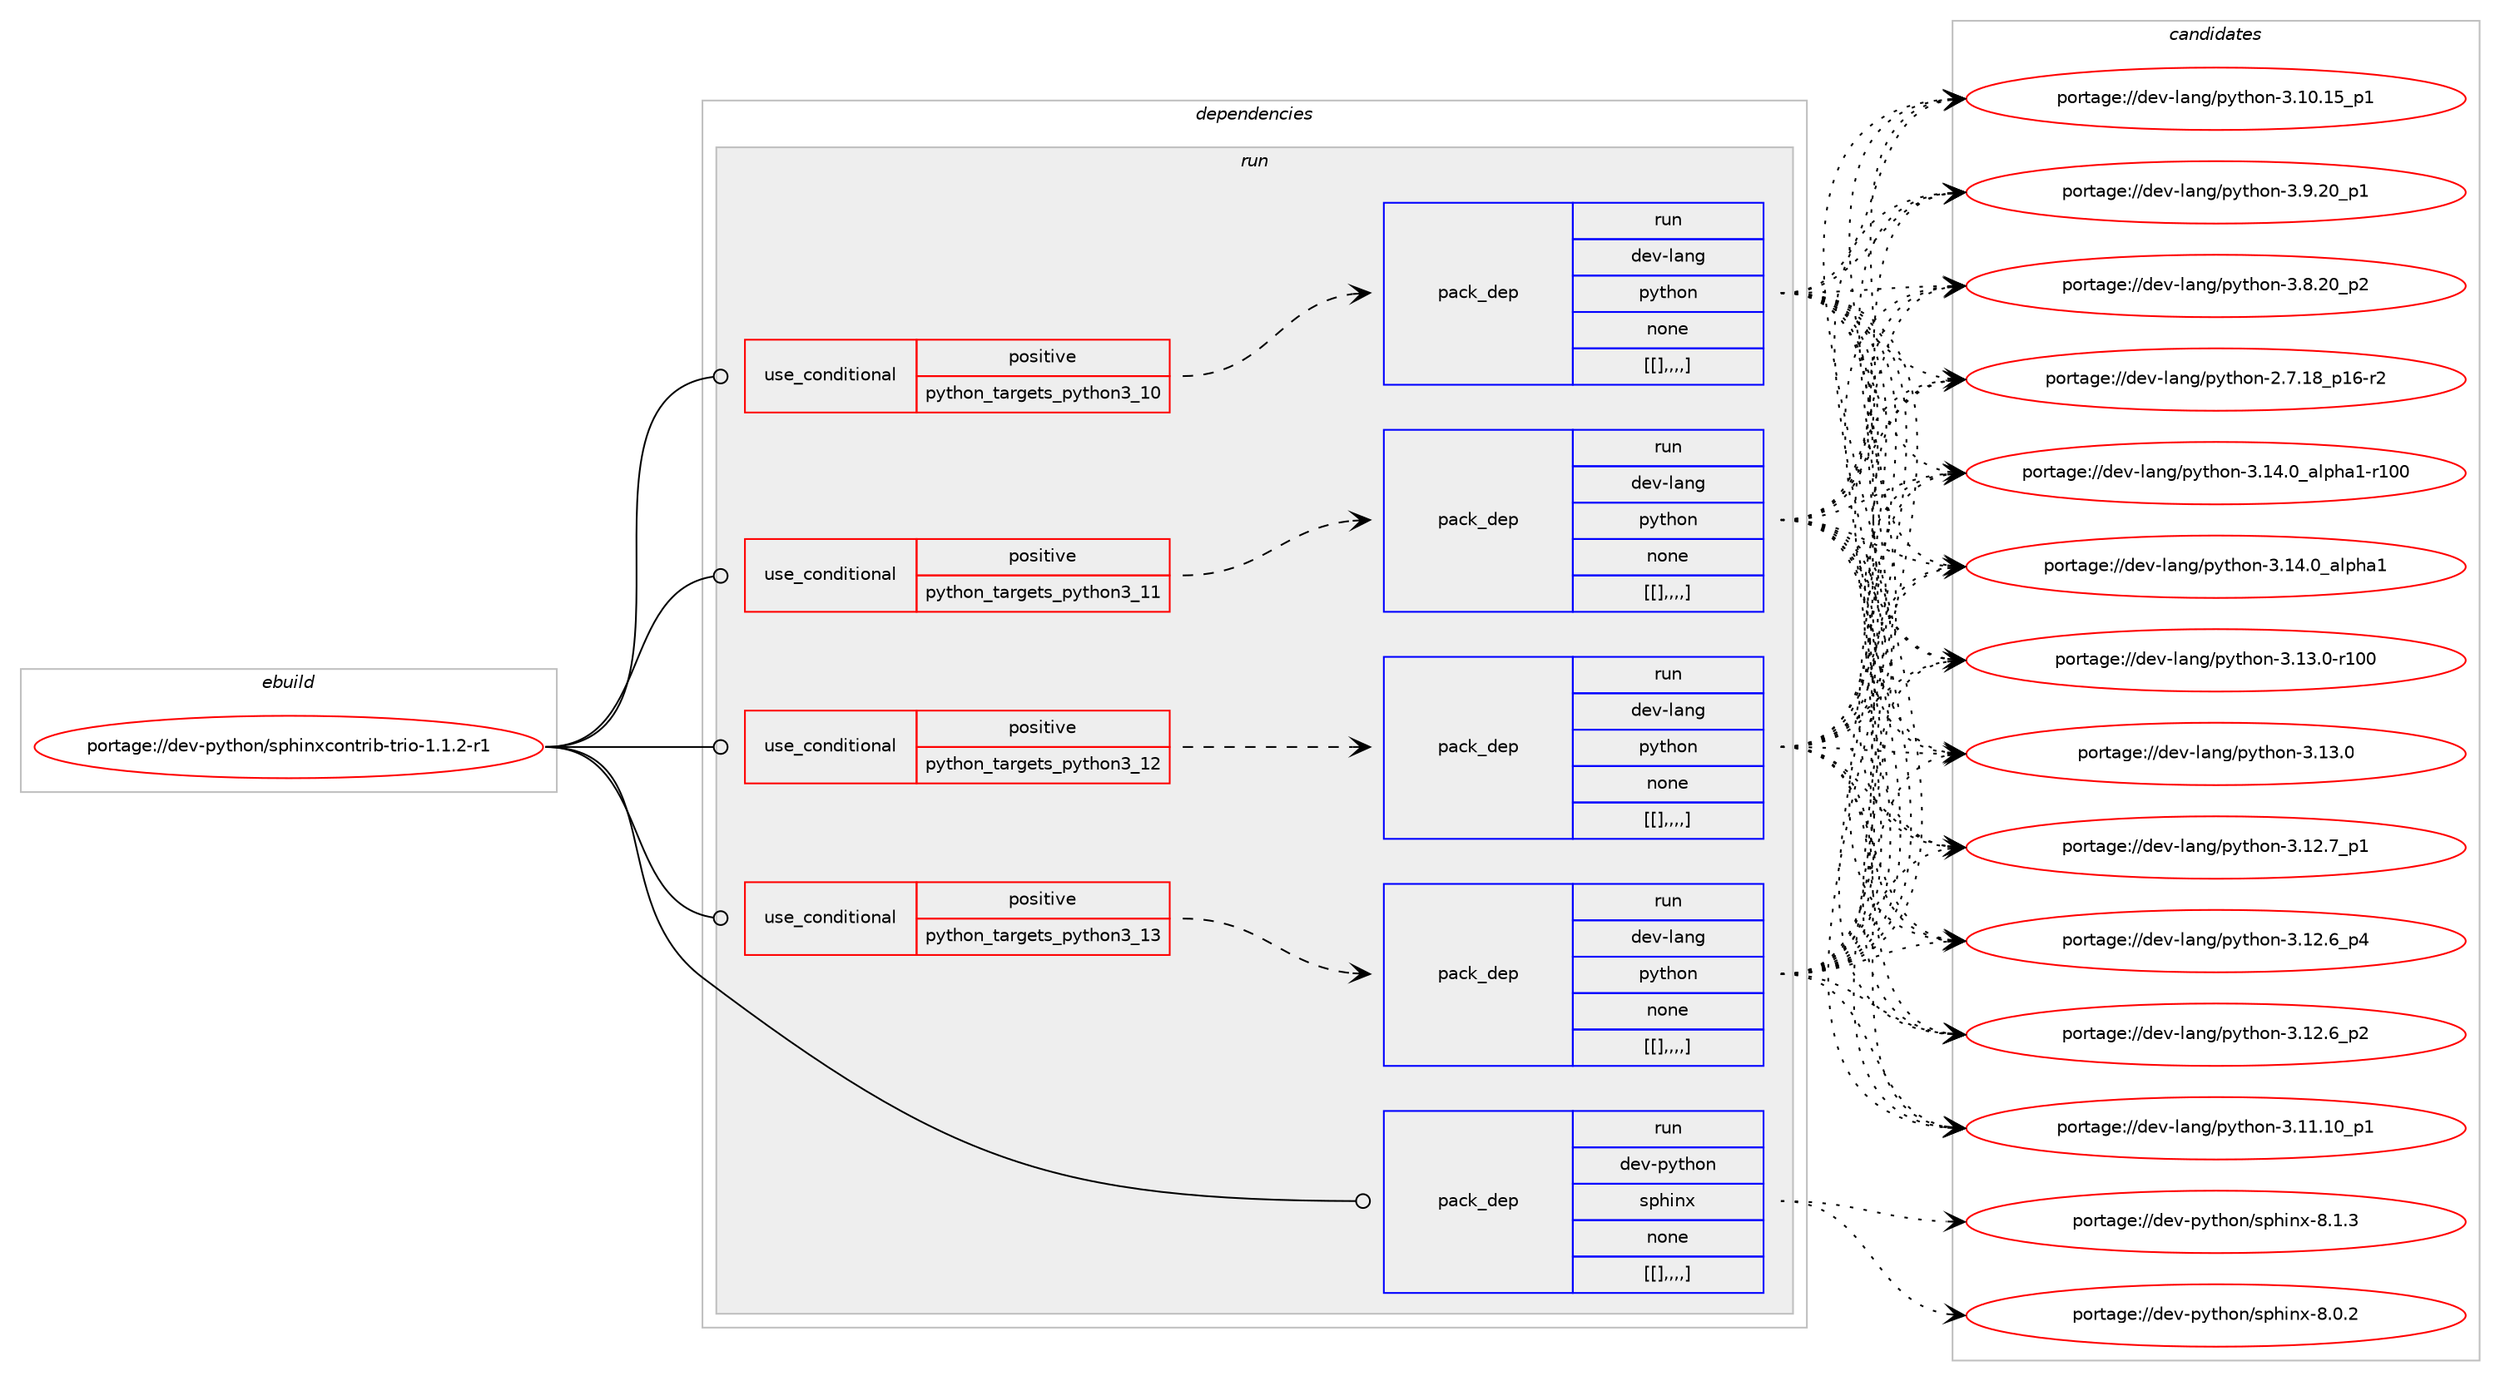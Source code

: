 digraph prolog {

# *************
# Graph options
# *************

newrank=true;
concentrate=true;
compound=true;
graph [rankdir=LR,fontname=Helvetica,fontsize=10,ranksep=1.5];#, ranksep=2.5, nodesep=0.2];
edge  [arrowhead=vee];
node  [fontname=Helvetica,fontsize=10];

# **********
# The ebuild
# **********

subgraph cluster_leftcol {
color=gray;
label=<<i>ebuild</i>>;
id [label="portage://dev-python/sphinxcontrib-trio-1.1.2-r1", color=red, width=4, href="../dev-python/sphinxcontrib-trio-1.1.2-r1.svg"];
}

# ****************
# The dependencies
# ****************

subgraph cluster_midcol {
color=gray;
label=<<i>dependencies</i>>;
subgraph cluster_compile {
fillcolor="#eeeeee";
style=filled;
label=<<i>compile</i>>;
}
subgraph cluster_compileandrun {
fillcolor="#eeeeee";
style=filled;
label=<<i>compile and run</i>>;
}
subgraph cluster_run {
fillcolor="#eeeeee";
style=filled;
label=<<i>run</i>>;
subgraph cond42827 {
dependency171364 [label=<<TABLE BORDER="0" CELLBORDER="1" CELLSPACING="0" CELLPADDING="4"><TR><TD ROWSPAN="3" CELLPADDING="10">use_conditional</TD></TR><TR><TD>positive</TD></TR><TR><TD>python_targets_python3_10</TD></TR></TABLE>>, shape=none, color=red];
subgraph pack127212 {
dependency171425 [label=<<TABLE BORDER="0" CELLBORDER="1" CELLSPACING="0" CELLPADDING="4" WIDTH="220"><TR><TD ROWSPAN="6" CELLPADDING="30">pack_dep</TD></TR><TR><TD WIDTH="110">run</TD></TR><TR><TD>dev-lang</TD></TR><TR><TD>python</TD></TR><TR><TD>none</TD></TR><TR><TD>[[],,,,]</TD></TR></TABLE>>, shape=none, color=blue];
}
dependency171364:e -> dependency171425:w [weight=20,style="dashed",arrowhead="vee"];
}
id:e -> dependency171364:w [weight=20,style="solid",arrowhead="odot"];
subgraph cond42863 {
dependency171456 [label=<<TABLE BORDER="0" CELLBORDER="1" CELLSPACING="0" CELLPADDING="4"><TR><TD ROWSPAN="3" CELLPADDING="10">use_conditional</TD></TR><TR><TD>positive</TD></TR><TR><TD>python_targets_python3_11</TD></TR></TABLE>>, shape=none, color=red];
subgraph pack127256 {
dependency171504 [label=<<TABLE BORDER="0" CELLBORDER="1" CELLSPACING="0" CELLPADDING="4" WIDTH="220"><TR><TD ROWSPAN="6" CELLPADDING="30">pack_dep</TD></TR><TR><TD WIDTH="110">run</TD></TR><TR><TD>dev-lang</TD></TR><TR><TD>python</TD></TR><TR><TD>none</TD></TR><TR><TD>[[],,,,]</TD></TR></TABLE>>, shape=none, color=blue];
}
dependency171456:e -> dependency171504:w [weight=20,style="dashed",arrowhead="vee"];
}
id:e -> dependency171456:w [weight=20,style="solid",arrowhead="odot"];
subgraph cond42896 {
dependency171528 [label=<<TABLE BORDER="0" CELLBORDER="1" CELLSPACING="0" CELLPADDING="4"><TR><TD ROWSPAN="3" CELLPADDING="10">use_conditional</TD></TR><TR><TD>positive</TD></TR><TR><TD>python_targets_python3_12</TD></TR></TABLE>>, shape=none, color=red];
subgraph pack127306 {
dependency171561 [label=<<TABLE BORDER="0" CELLBORDER="1" CELLSPACING="0" CELLPADDING="4" WIDTH="220"><TR><TD ROWSPAN="6" CELLPADDING="30">pack_dep</TD></TR><TR><TD WIDTH="110">run</TD></TR><TR><TD>dev-lang</TD></TR><TR><TD>python</TD></TR><TR><TD>none</TD></TR><TR><TD>[[],,,,]</TD></TR></TABLE>>, shape=none, color=blue];
}
dependency171528:e -> dependency171561:w [weight=20,style="dashed",arrowhead="vee"];
}
id:e -> dependency171528:w [weight=20,style="solid",arrowhead="odot"];
subgraph cond42912 {
dependency171669 [label=<<TABLE BORDER="0" CELLBORDER="1" CELLSPACING="0" CELLPADDING="4"><TR><TD ROWSPAN="3" CELLPADDING="10">use_conditional</TD></TR><TR><TD>positive</TD></TR><TR><TD>python_targets_python3_13</TD></TR></TABLE>>, shape=none, color=red];
subgraph pack127382 {
dependency171673 [label=<<TABLE BORDER="0" CELLBORDER="1" CELLSPACING="0" CELLPADDING="4" WIDTH="220"><TR><TD ROWSPAN="6" CELLPADDING="30">pack_dep</TD></TR><TR><TD WIDTH="110">run</TD></TR><TR><TD>dev-lang</TD></TR><TR><TD>python</TD></TR><TR><TD>none</TD></TR><TR><TD>[[],,,,]</TD></TR></TABLE>>, shape=none, color=blue];
}
dependency171669:e -> dependency171673:w [weight=20,style="dashed",arrowhead="vee"];
}
id:e -> dependency171669:w [weight=20,style="solid",arrowhead="odot"];
subgraph pack127387 {
dependency171677 [label=<<TABLE BORDER="0" CELLBORDER="1" CELLSPACING="0" CELLPADDING="4" WIDTH="220"><TR><TD ROWSPAN="6" CELLPADDING="30">pack_dep</TD></TR><TR><TD WIDTH="110">run</TD></TR><TR><TD>dev-python</TD></TR><TR><TD>sphinx</TD></TR><TR><TD>none</TD></TR><TR><TD>[[],,,,]</TD></TR></TABLE>>, shape=none, color=blue];
}
id:e -> dependency171677:w [weight=20,style="solid",arrowhead="odot"];
}
}

# **************
# The candidates
# **************

subgraph cluster_choices {
rank=same;
color=gray;
label=<<i>candidates</i>>;

subgraph choice127122 {
color=black;
nodesep=1;
choice100101118451089711010347112121116104111110455146495246489597108112104974945114494848 [label="portage://dev-lang/python-3.14.0_alpha1-r100", color=red, width=4,href="../dev-lang/python-3.14.0_alpha1-r100.svg"];
choice1001011184510897110103471121211161041111104551464952464895971081121049749 [label="portage://dev-lang/python-3.14.0_alpha1", color=red, width=4,href="../dev-lang/python-3.14.0_alpha1.svg"];
choice1001011184510897110103471121211161041111104551464951464845114494848 [label="portage://dev-lang/python-3.13.0-r100", color=red, width=4,href="../dev-lang/python-3.13.0-r100.svg"];
choice10010111845108971101034711212111610411111045514649514648 [label="portage://dev-lang/python-3.13.0", color=red, width=4,href="../dev-lang/python-3.13.0.svg"];
choice100101118451089711010347112121116104111110455146495046559511249 [label="portage://dev-lang/python-3.12.7_p1", color=red, width=4,href="../dev-lang/python-3.12.7_p1.svg"];
choice100101118451089711010347112121116104111110455146495046549511252 [label="portage://dev-lang/python-3.12.6_p4", color=red, width=4,href="../dev-lang/python-3.12.6_p4.svg"];
choice100101118451089711010347112121116104111110455146495046549511250 [label="portage://dev-lang/python-3.12.6_p2", color=red, width=4,href="../dev-lang/python-3.12.6_p2.svg"];
choice10010111845108971101034711212111610411111045514649494649489511249 [label="portage://dev-lang/python-3.11.10_p1", color=red, width=4,href="../dev-lang/python-3.11.10_p1.svg"];
choice10010111845108971101034711212111610411111045514649484649539511249 [label="portage://dev-lang/python-3.10.15_p1", color=red, width=4,href="../dev-lang/python-3.10.15_p1.svg"];
choice100101118451089711010347112121116104111110455146574650489511249 [label="portage://dev-lang/python-3.9.20_p1", color=red, width=4,href="../dev-lang/python-3.9.20_p1.svg"];
choice100101118451089711010347112121116104111110455146564650489511250 [label="portage://dev-lang/python-3.8.20_p2", color=red, width=4,href="../dev-lang/python-3.8.20_p2.svg"];
choice100101118451089711010347112121116104111110455046554649569511249544511450 [label="portage://dev-lang/python-2.7.18_p16-r2", color=red, width=4,href="../dev-lang/python-2.7.18_p16-r2.svg"];
dependency171425:e -> choice100101118451089711010347112121116104111110455146495246489597108112104974945114494848:w [style=dotted,weight="100"];
dependency171425:e -> choice1001011184510897110103471121211161041111104551464952464895971081121049749:w [style=dotted,weight="100"];
dependency171425:e -> choice1001011184510897110103471121211161041111104551464951464845114494848:w [style=dotted,weight="100"];
dependency171425:e -> choice10010111845108971101034711212111610411111045514649514648:w [style=dotted,weight="100"];
dependency171425:e -> choice100101118451089711010347112121116104111110455146495046559511249:w [style=dotted,weight="100"];
dependency171425:e -> choice100101118451089711010347112121116104111110455146495046549511252:w [style=dotted,weight="100"];
dependency171425:e -> choice100101118451089711010347112121116104111110455146495046549511250:w [style=dotted,weight="100"];
dependency171425:e -> choice10010111845108971101034711212111610411111045514649494649489511249:w [style=dotted,weight="100"];
dependency171425:e -> choice10010111845108971101034711212111610411111045514649484649539511249:w [style=dotted,weight="100"];
dependency171425:e -> choice100101118451089711010347112121116104111110455146574650489511249:w [style=dotted,weight="100"];
dependency171425:e -> choice100101118451089711010347112121116104111110455146564650489511250:w [style=dotted,weight="100"];
dependency171425:e -> choice100101118451089711010347112121116104111110455046554649569511249544511450:w [style=dotted,weight="100"];
}
subgraph choice127128 {
color=black;
nodesep=1;
choice100101118451089711010347112121116104111110455146495246489597108112104974945114494848 [label="portage://dev-lang/python-3.14.0_alpha1-r100", color=red, width=4,href="../dev-lang/python-3.14.0_alpha1-r100.svg"];
choice1001011184510897110103471121211161041111104551464952464895971081121049749 [label="portage://dev-lang/python-3.14.0_alpha1", color=red, width=4,href="../dev-lang/python-3.14.0_alpha1.svg"];
choice1001011184510897110103471121211161041111104551464951464845114494848 [label="portage://dev-lang/python-3.13.0-r100", color=red, width=4,href="../dev-lang/python-3.13.0-r100.svg"];
choice10010111845108971101034711212111610411111045514649514648 [label="portage://dev-lang/python-3.13.0", color=red, width=4,href="../dev-lang/python-3.13.0.svg"];
choice100101118451089711010347112121116104111110455146495046559511249 [label="portage://dev-lang/python-3.12.7_p1", color=red, width=4,href="../dev-lang/python-3.12.7_p1.svg"];
choice100101118451089711010347112121116104111110455146495046549511252 [label="portage://dev-lang/python-3.12.6_p4", color=red, width=4,href="../dev-lang/python-3.12.6_p4.svg"];
choice100101118451089711010347112121116104111110455146495046549511250 [label="portage://dev-lang/python-3.12.6_p2", color=red, width=4,href="../dev-lang/python-3.12.6_p2.svg"];
choice10010111845108971101034711212111610411111045514649494649489511249 [label="portage://dev-lang/python-3.11.10_p1", color=red, width=4,href="../dev-lang/python-3.11.10_p1.svg"];
choice10010111845108971101034711212111610411111045514649484649539511249 [label="portage://dev-lang/python-3.10.15_p1", color=red, width=4,href="../dev-lang/python-3.10.15_p1.svg"];
choice100101118451089711010347112121116104111110455146574650489511249 [label="portage://dev-lang/python-3.9.20_p1", color=red, width=4,href="../dev-lang/python-3.9.20_p1.svg"];
choice100101118451089711010347112121116104111110455146564650489511250 [label="portage://dev-lang/python-3.8.20_p2", color=red, width=4,href="../dev-lang/python-3.8.20_p2.svg"];
choice100101118451089711010347112121116104111110455046554649569511249544511450 [label="portage://dev-lang/python-2.7.18_p16-r2", color=red, width=4,href="../dev-lang/python-2.7.18_p16-r2.svg"];
dependency171504:e -> choice100101118451089711010347112121116104111110455146495246489597108112104974945114494848:w [style=dotted,weight="100"];
dependency171504:e -> choice1001011184510897110103471121211161041111104551464952464895971081121049749:w [style=dotted,weight="100"];
dependency171504:e -> choice1001011184510897110103471121211161041111104551464951464845114494848:w [style=dotted,weight="100"];
dependency171504:e -> choice10010111845108971101034711212111610411111045514649514648:w [style=dotted,weight="100"];
dependency171504:e -> choice100101118451089711010347112121116104111110455146495046559511249:w [style=dotted,weight="100"];
dependency171504:e -> choice100101118451089711010347112121116104111110455146495046549511252:w [style=dotted,weight="100"];
dependency171504:e -> choice100101118451089711010347112121116104111110455146495046549511250:w [style=dotted,weight="100"];
dependency171504:e -> choice10010111845108971101034711212111610411111045514649494649489511249:w [style=dotted,weight="100"];
dependency171504:e -> choice10010111845108971101034711212111610411111045514649484649539511249:w [style=dotted,weight="100"];
dependency171504:e -> choice100101118451089711010347112121116104111110455146574650489511249:w [style=dotted,weight="100"];
dependency171504:e -> choice100101118451089711010347112121116104111110455146564650489511250:w [style=dotted,weight="100"];
dependency171504:e -> choice100101118451089711010347112121116104111110455046554649569511249544511450:w [style=dotted,weight="100"];
}
subgraph choice127160 {
color=black;
nodesep=1;
choice100101118451089711010347112121116104111110455146495246489597108112104974945114494848 [label="portage://dev-lang/python-3.14.0_alpha1-r100", color=red, width=4,href="../dev-lang/python-3.14.0_alpha1-r100.svg"];
choice1001011184510897110103471121211161041111104551464952464895971081121049749 [label="portage://dev-lang/python-3.14.0_alpha1", color=red, width=4,href="../dev-lang/python-3.14.0_alpha1.svg"];
choice1001011184510897110103471121211161041111104551464951464845114494848 [label="portage://dev-lang/python-3.13.0-r100", color=red, width=4,href="../dev-lang/python-3.13.0-r100.svg"];
choice10010111845108971101034711212111610411111045514649514648 [label="portage://dev-lang/python-3.13.0", color=red, width=4,href="../dev-lang/python-3.13.0.svg"];
choice100101118451089711010347112121116104111110455146495046559511249 [label="portage://dev-lang/python-3.12.7_p1", color=red, width=4,href="../dev-lang/python-3.12.7_p1.svg"];
choice100101118451089711010347112121116104111110455146495046549511252 [label="portage://dev-lang/python-3.12.6_p4", color=red, width=4,href="../dev-lang/python-3.12.6_p4.svg"];
choice100101118451089711010347112121116104111110455146495046549511250 [label="portage://dev-lang/python-3.12.6_p2", color=red, width=4,href="../dev-lang/python-3.12.6_p2.svg"];
choice10010111845108971101034711212111610411111045514649494649489511249 [label="portage://dev-lang/python-3.11.10_p1", color=red, width=4,href="../dev-lang/python-3.11.10_p1.svg"];
choice10010111845108971101034711212111610411111045514649484649539511249 [label="portage://dev-lang/python-3.10.15_p1", color=red, width=4,href="../dev-lang/python-3.10.15_p1.svg"];
choice100101118451089711010347112121116104111110455146574650489511249 [label="portage://dev-lang/python-3.9.20_p1", color=red, width=4,href="../dev-lang/python-3.9.20_p1.svg"];
choice100101118451089711010347112121116104111110455146564650489511250 [label="portage://dev-lang/python-3.8.20_p2", color=red, width=4,href="../dev-lang/python-3.8.20_p2.svg"];
choice100101118451089711010347112121116104111110455046554649569511249544511450 [label="portage://dev-lang/python-2.7.18_p16-r2", color=red, width=4,href="../dev-lang/python-2.7.18_p16-r2.svg"];
dependency171561:e -> choice100101118451089711010347112121116104111110455146495246489597108112104974945114494848:w [style=dotted,weight="100"];
dependency171561:e -> choice1001011184510897110103471121211161041111104551464952464895971081121049749:w [style=dotted,weight="100"];
dependency171561:e -> choice1001011184510897110103471121211161041111104551464951464845114494848:w [style=dotted,weight="100"];
dependency171561:e -> choice10010111845108971101034711212111610411111045514649514648:w [style=dotted,weight="100"];
dependency171561:e -> choice100101118451089711010347112121116104111110455146495046559511249:w [style=dotted,weight="100"];
dependency171561:e -> choice100101118451089711010347112121116104111110455146495046549511252:w [style=dotted,weight="100"];
dependency171561:e -> choice100101118451089711010347112121116104111110455146495046549511250:w [style=dotted,weight="100"];
dependency171561:e -> choice10010111845108971101034711212111610411111045514649494649489511249:w [style=dotted,weight="100"];
dependency171561:e -> choice10010111845108971101034711212111610411111045514649484649539511249:w [style=dotted,weight="100"];
dependency171561:e -> choice100101118451089711010347112121116104111110455146574650489511249:w [style=dotted,weight="100"];
dependency171561:e -> choice100101118451089711010347112121116104111110455146564650489511250:w [style=dotted,weight="100"];
dependency171561:e -> choice100101118451089711010347112121116104111110455046554649569511249544511450:w [style=dotted,weight="100"];
}
subgraph choice127171 {
color=black;
nodesep=1;
choice100101118451089711010347112121116104111110455146495246489597108112104974945114494848 [label="portage://dev-lang/python-3.14.0_alpha1-r100", color=red, width=4,href="../dev-lang/python-3.14.0_alpha1-r100.svg"];
choice1001011184510897110103471121211161041111104551464952464895971081121049749 [label="portage://dev-lang/python-3.14.0_alpha1", color=red, width=4,href="../dev-lang/python-3.14.0_alpha1.svg"];
choice1001011184510897110103471121211161041111104551464951464845114494848 [label="portage://dev-lang/python-3.13.0-r100", color=red, width=4,href="../dev-lang/python-3.13.0-r100.svg"];
choice10010111845108971101034711212111610411111045514649514648 [label="portage://dev-lang/python-3.13.0", color=red, width=4,href="../dev-lang/python-3.13.0.svg"];
choice100101118451089711010347112121116104111110455146495046559511249 [label="portage://dev-lang/python-3.12.7_p1", color=red, width=4,href="../dev-lang/python-3.12.7_p1.svg"];
choice100101118451089711010347112121116104111110455146495046549511252 [label="portage://dev-lang/python-3.12.6_p4", color=red, width=4,href="../dev-lang/python-3.12.6_p4.svg"];
choice100101118451089711010347112121116104111110455146495046549511250 [label="portage://dev-lang/python-3.12.6_p2", color=red, width=4,href="../dev-lang/python-3.12.6_p2.svg"];
choice10010111845108971101034711212111610411111045514649494649489511249 [label="portage://dev-lang/python-3.11.10_p1", color=red, width=4,href="../dev-lang/python-3.11.10_p1.svg"];
choice10010111845108971101034711212111610411111045514649484649539511249 [label="portage://dev-lang/python-3.10.15_p1", color=red, width=4,href="../dev-lang/python-3.10.15_p1.svg"];
choice100101118451089711010347112121116104111110455146574650489511249 [label="portage://dev-lang/python-3.9.20_p1", color=red, width=4,href="../dev-lang/python-3.9.20_p1.svg"];
choice100101118451089711010347112121116104111110455146564650489511250 [label="portage://dev-lang/python-3.8.20_p2", color=red, width=4,href="../dev-lang/python-3.8.20_p2.svg"];
choice100101118451089711010347112121116104111110455046554649569511249544511450 [label="portage://dev-lang/python-2.7.18_p16-r2", color=red, width=4,href="../dev-lang/python-2.7.18_p16-r2.svg"];
dependency171673:e -> choice100101118451089711010347112121116104111110455146495246489597108112104974945114494848:w [style=dotted,weight="100"];
dependency171673:e -> choice1001011184510897110103471121211161041111104551464952464895971081121049749:w [style=dotted,weight="100"];
dependency171673:e -> choice1001011184510897110103471121211161041111104551464951464845114494848:w [style=dotted,weight="100"];
dependency171673:e -> choice10010111845108971101034711212111610411111045514649514648:w [style=dotted,weight="100"];
dependency171673:e -> choice100101118451089711010347112121116104111110455146495046559511249:w [style=dotted,weight="100"];
dependency171673:e -> choice100101118451089711010347112121116104111110455146495046549511252:w [style=dotted,weight="100"];
dependency171673:e -> choice100101118451089711010347112121116104111110455146495046549511250:w [style=dotted,weight="100"];
dependency171673:e -> choice10010111845108971101034711212111610411111045514649494649489511249:w [style=dotted,weight="100"];
dependency171673:e -> choice10010111845108971101034711212111610411111045514649484649539511249:w [style=dotted,weight="100"];
dependency171673:e -> choice100101118451089711010347112121116104111110455146574650489511249:w [style=dotted,weight="100"];
dependency171673:e -> choice100101118451089711010347112121116104111110455146564650489511250:w [style=dotted,weight="100"];
dependency171673:e -> choice100101118451089711010347112121116104111110455046554649569511249544511450:w [style=dotted,weight="100"];
}
subgraph choice127197 {
color=black;
nodesep=1;
choice1001011184511212111610411111047115112104105110120455646494651 [label="portage://dev-python/sphinx-8.1.3", color=red, width=4,href="../dev-python/sphinx-8.1.3.svg"];
choice1001011184511212111610411111047115112104105110120455646484650 [label="portage://dev-python/sphinx-8.0.2", color=red, width=4,href="../dev-python/sphinx-8.0.2.svg"];
dependency171677:e -> choice1001011184511212111610411111047115112104105110120455646494651:w [style=dotted,weight="100"];
dependency171677:e -> choice1001011184511212111610411111047115112104105110120455646484650:w [style=dotted,weight="100"];
}
}

}

